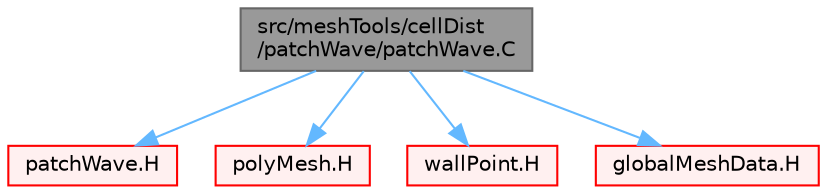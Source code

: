 digraph "src/meshTools/cellDist/patchWave/patchWave.C"
{
 // LATEX_PDF_SIZE
  bgcolor="transparent";
  edge [fontname=Helvetica,fontsize=10,labelfontname=Helvetica,labelfontsize=10];
  node [fontname=Helvetica,fontsize=10,shape=box,height=0.2,width=0.4];
  Node1 [id="Node000001",label="src/meshTools/cellDist\l/patchWave/patchWave.C",height=0.2,width=0.4,color="gray40", fillcolor="grey60", style="filled", fontcolor="black",tooltip=" "];
  Node1 -> Node2 [id="edge1_Node000001_Node000002",color="steelblue1",style="solid",tooltip=" "];
  Node2 [id="Node000002",label="patchWave.H",height=0.2,width=0.4,color="red", fillcolor="#FFF0F0", style="filled",URL="$patchWave_8H.html",tooltip=" "];
  Node1 -> Node236 [id="edge2_Node000001_Node000236",color="steelblue1",style="solid",tooltip=" "];
  Node236 [id="Node000236",label="polyMesh.H",height=0.2,width=0.4,color="red", fillcolor="#FFF0F0", style="filled",URL="$polyMesh_8H.html",tooltip=" "];
  Node1 -> Node289 [id="edge3_Node000001_Node000289",color="steelblue1",style="solid",tooltip=" "];
  Node289 [id="Node000289",label="wallPoint.H",height=0.2,width=0.4,color="red", fillcolor="#FFF0F0", style="filled",URL="$wallPoint_8H.html",tooltip=" "];
  Node1 -> Node293 [id="edge4_Node000001_Node000293",color="steelblue1",style="solid",tooltip=" "];
  Node293 [id="Node000293",label="globalMeshData.H",height=0.2,width=0.4,color="red", fillcolor="#FFF0F0", style="filled",URL="$globalMeshData_8H.html",tooltip=" "];
}
